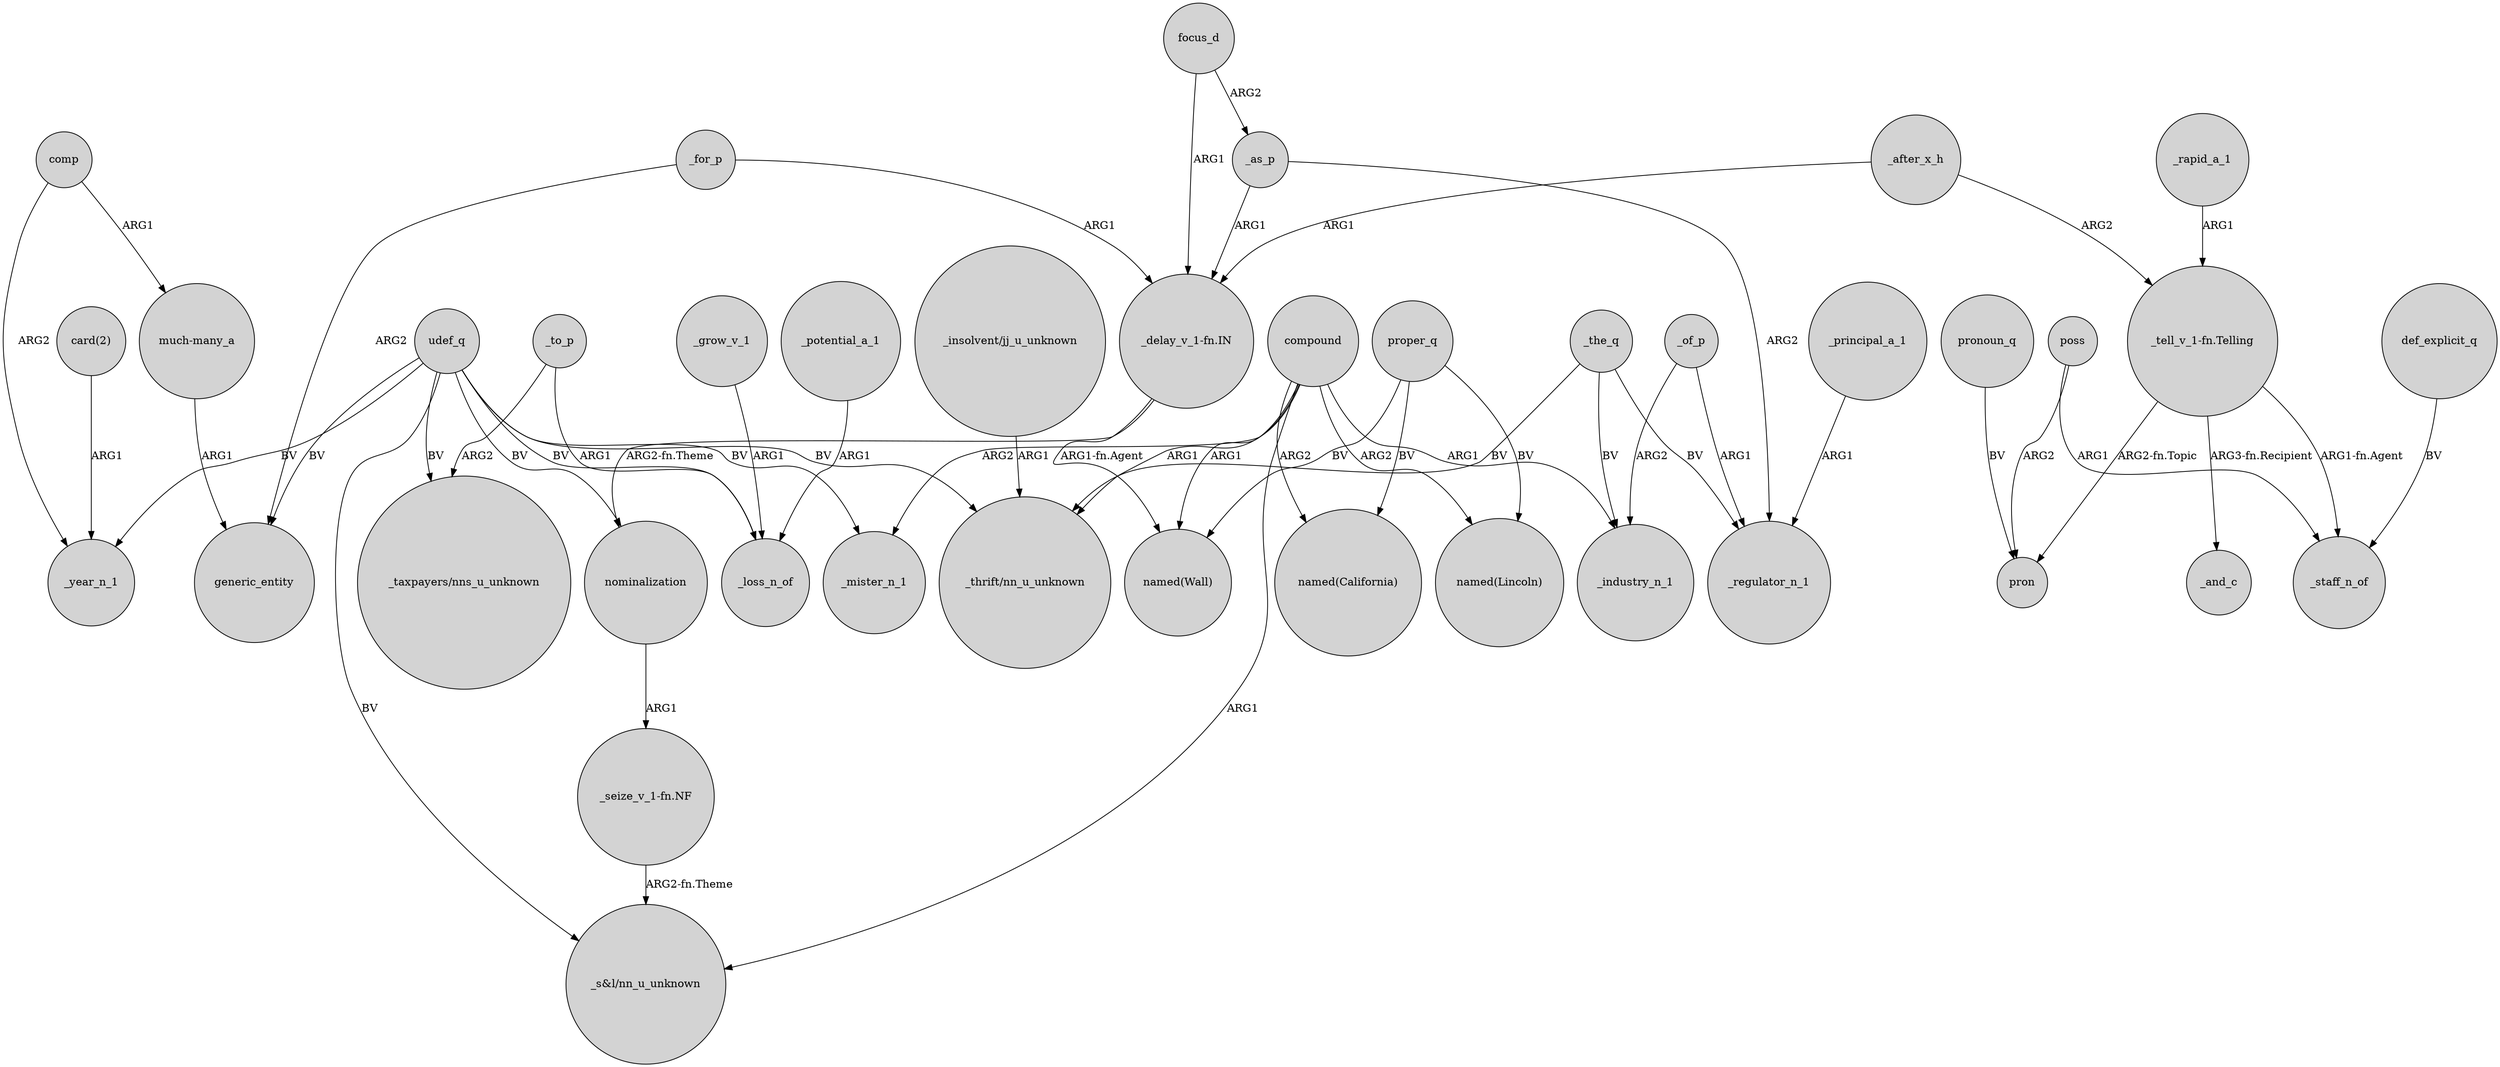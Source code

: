digraph {
	node [shape=circle style=filled]
	"_delay_v_1-fn.IN" -> "named(Wall)" [label="ARG1-fn.Agent"]
	"_tell_v_1-fn.Telling" -> pron [label="ARG2-fn.Topic"]
	nominalization -> "_seize_v_1-fn.NF" [label=ARG1]
	compound -> "_s&l/nn_u_unknown" [label=ARG1]
	compound -> "named(Lincoln)" [label=ARG2]
	udef_q -> generic_entity [label=BV]
	poss -> pron [label=ARG2]
	_to_p -> "_taxpayers/nns_u_unknown" [label=ARG2]
	_grow_v_1 -> _loss_n_of [label=ARG1]
	"_delay_v_1-fn.IN" -> nominalization [label="ARG2-fn.Theme"]
	proper_q -> "named(Wall)" [label=BV]
	"much-many_a" -> generic_entity [label=ARG1]
	compound -> _mister_n_1 [label=ARG2]
	_for_p -> "_delay_v_1-fn.IN" [label=ARG1]
	_for_p -> generic_entity [label=ARG2]
	focus_d -> _as_p [label=ARG2]
	udef_q -> _mister_n_1 [label=BV]
	compound -> _industry_n_1 [label=ARG1]
	"_tell_v_1-fn.Telling" -> _staff_n_of [label="ARG1-fn.Agent"]
	proper_q -> "named(California)" [label=BV]
	_as_p -> "_delay_v_1-fn.IN" [label=ARG1]
	_principal_a_1 -> _regulator_n_1 [label=ARG1]
	_the_q -> _industry_n_1 [label=BV]
	"_seize_v_1-fn.NF" -> "_s&l/nn_u_unknown" [label="ARG2-fn.Theme"]
	_of_p -> _industry_n_1 [label=ARG2]
	compound -> "named(Wall)" [label=ARG1]
	_after_x_h -> "_delay_v_1-fn.IN" [label=ARG1]
	proper_q -> "named(Lincoln)" [label=BV]
	_as_p -> _regulator_n_1 [label=ARG2]
	"_tell_v_1-fn.Telling" -> _and_c [label="ARG3-fn.Recipient"]
	def_explicit_q -> _staff_n_of [label=BV]
	pronoun_q -> pron [label=BV]
	focus_d -> "_delay_v_1-fn.IN" [label=ARG1]
	poss -> _staff_n_of [label=ARG1]
	comp -> "much-many_a" [label=ARG1]
	"card(2)" -> _year_n_1 [label=ARG1]
	udef_q -> "_s&l/nn_u_unknown" [label=BV]
	_rapid_a_1 -> "_tell_v_1-fn.Telling" [label=ARG1]
	udef_q -> "_thrift/nn_u_unknown" [label=BV]
	_the_q -> "_thrift/nn_u_unknown" [label=BV]
	udef_q -> "_taxpayers/nns_u_unknown" [label=BV]
	_potential_a_1 -> _loss_n_of [label=ARG1]
	_after_x_h -> "_tell_v_1-fn.Telling" [label=ARG2]
	udef_q -> nominalization [label=BV]
	_the_q -> _regulator_n_1 [label=BV]
	compound -> "named(California)" [label=ARG2]
	_to_p -> _loss_n_of [label=ARG1]
	"_insolvent/jj_u_unknown" -> "_thrift/nn_u_unknown" [label=ARG1]
	udef_q -> _year_n_1 [label=BV]
	comp -> _year_n_1 [label=ARG2]
	_of_p -> _regulator_n_1 [label=ARG1]
	udef_q -> _loss_n_of [label=BV]
	compound -> "_thrift/nn_u_unknown" [label=ARG1]
}
